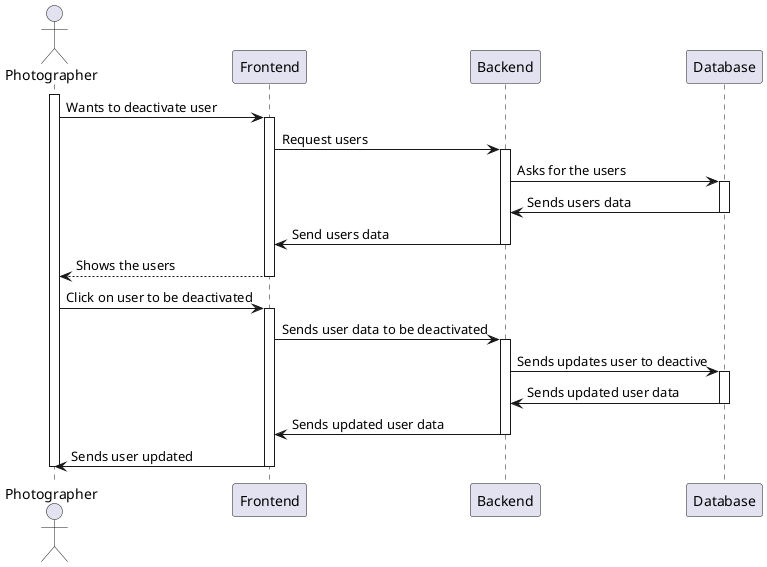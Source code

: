 @startuml

actor Photographer
participant Frontend
participant Backend
participant Database

activate Photographer
Photographer -> Frontend: Wants to deactivate user
activate Frontend
Frontend -> Backend: Request users
activate Backend
Backend -> Database: Asks for the users
activate Database
Database -> Backend: Sends users data
deactivate Database
Backend -> Frontend: Send users data
deactivate Backend
Frontend --> Photographer: Shows the users
deactivate Frontend
Photographer -> Frontend : Click on user to be deactivated
activate Frontend
Frontend -> Backend : Sends user data to be deactivated
activate Backend
Backend -> Database : Sends updates user to deactive
activate Database
Database -> Backend : Sends updated user data
deactivate Database
Backend -> Frontend : Sends updated user data
deactivate Backend
Frontend -> Photographer : Sends user updated

deactivate Frontend
deactivate Photographer

@enduml